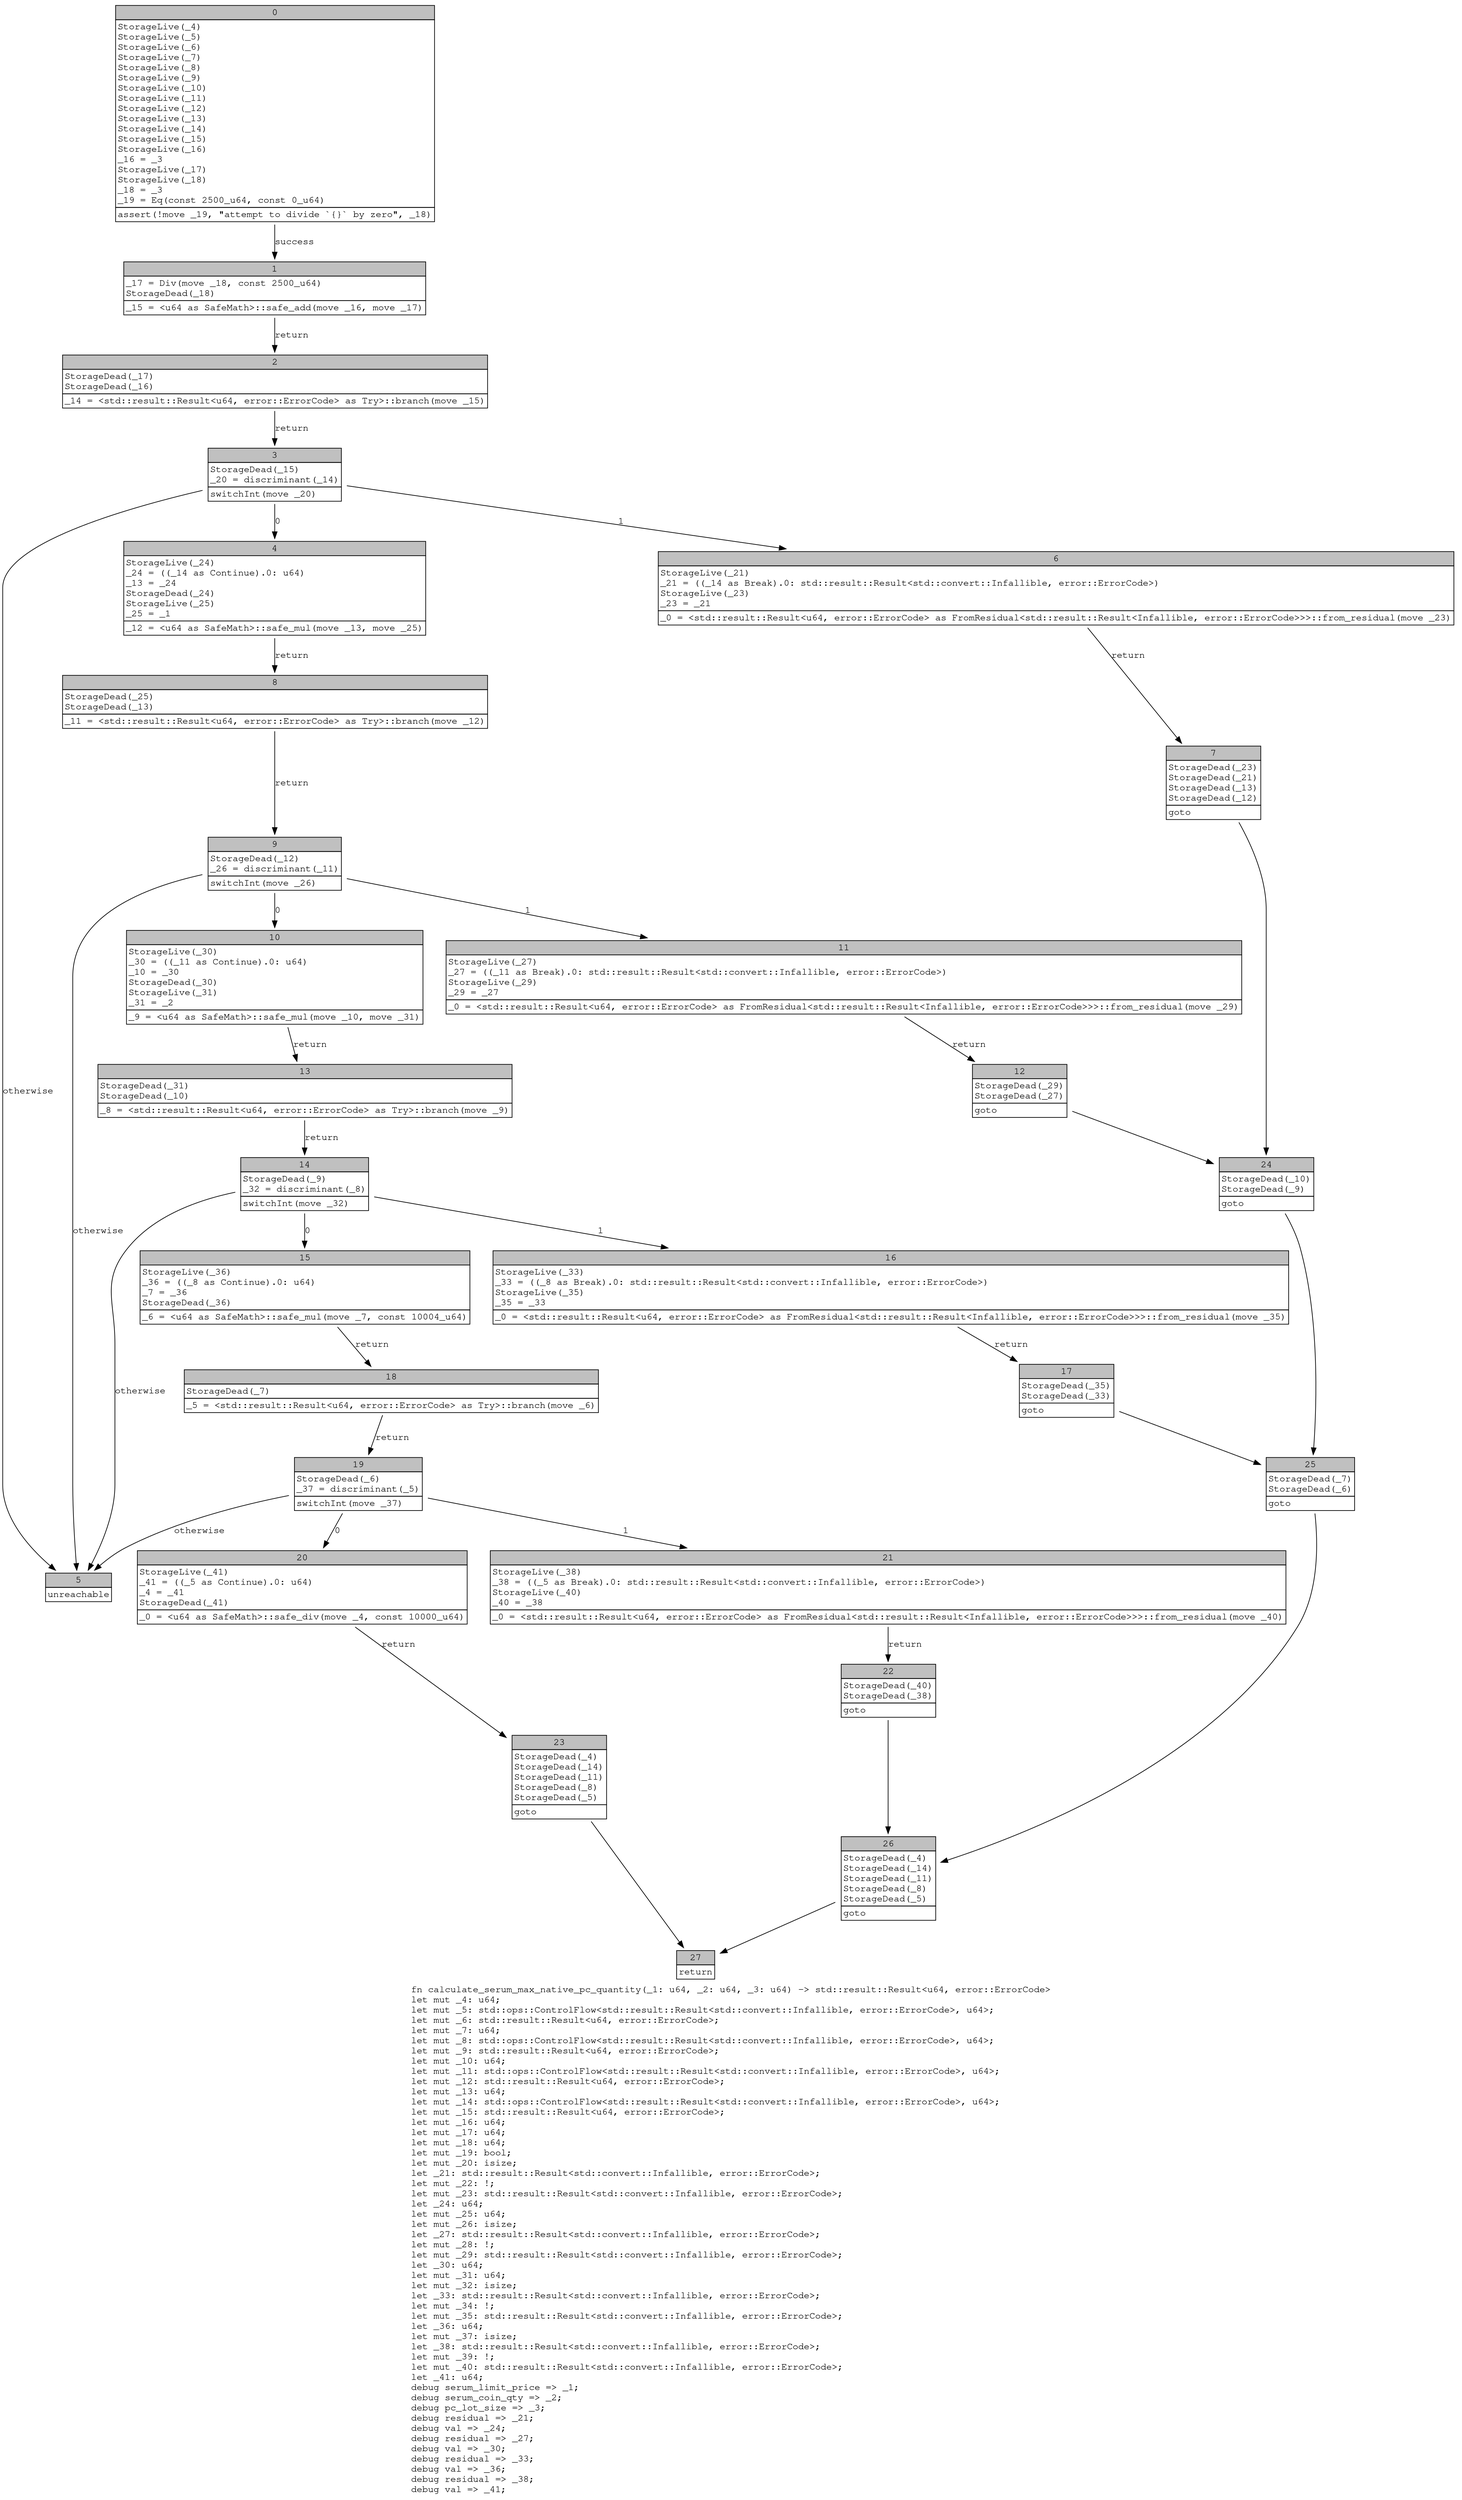 digraph Mir_0_2764 {
    graph [fontname="Courier, monospace"];
    node [fontname="Courier, monospace"];
    edge [fontname="Courier, monospace"];
    label=<fn calculate_serum_max_native_pc_quantity(_1: u64, _2: u64, _3: u64) -&gt; std::result::Result&lt;u64, error::ErrorCode&gt;<br align="left"/>let mut _4: u64;<br align="left"/>let mut _5: std::ops::ControlFlow&lt;std::result::Result&lt;std::convert::Infallible, error::ErrorCode&gt;, u64&gt;;<br align="left"/>let mut _6: std::result::Result&lt;u64, error::ErrorCode&gt;;<br align="left"/>let mut _7: u64;<br align="left"/>let mut _8: std::ops::ControlFlow&lt;std::result::Result&lt;std::convert::Infallible, error::ErrorCode&gt;, u64&gt;;<br align="left"/>let mut _9: std::result::Result&lt;u64, error::ErrorCode&gt;;<br align="left"/>let mut _10: u64;<br align="left"/>let mut _11: std::ops::ControlFlow&lt;std::result::Result&lt;std::convert::Infallible, error::ErrorCode&gt;, u64&gt;;<br align="left"/>let mut _12: std::result::Result&lt;u64, error::ErrorCode&gt;;<br align="left"/>let mut _13: u64;<br align="left"/>let mut _14: std::ops::ControlFlow&lt;std::result::Result&lt;std::convert::Infallible, error::ErrorCode&gt;, u64&gt;;<br align="left"/>let mut _15: std::result::Result&lt;u64, error::ErrorCode&gt;;<br align="left"/>let mut _16: u64;<br align="left"/>let mut _17: u64;<br align="left"/>let mut _18: u64;<br align="left"/>let mut _19: bool;<br align="left"/>let mut _20: isize;<br align="left"/>let _21: std::result::Result&lt;std::convert::Infallible, error::ErrorCode&gt;;<br align="left"/>let mut _22: !;<br align="left"/>let mut _23: std::result::Result&lt;std::convert::Infallible, error::ErrorCode&gt;;<br align="left"/>let _24: u64;<br align="left"/>let mut _25: u64;<br align="left"/>let mut _26: isize;<br align="left"/>let _27: std::result::Result&lt;std::convert::Infallible, error::ErrorCode&gt;;<br align="left"/>let mut _28: !;<br align="left"/>let mut _29: std::result::Result&lt;std::convert::Infallible, error::ErrorCode&gt;;<br align="left"/>let _30: u64;<br align="left"/>let mut _31: u64;<br align="left"/>let mut _32: isize;<br align="left"/>let _33: std::result::Result&lt;std::convert::Infallible, error::ErrorCode&gt;;<br align="left"/>let mut _34: !;<br align="left"/>let mut _35: std::result::Result&lt;std::convert::Infallible, error::ErrorCode&gt;;<br align="left"/>let _36: u64;<br align="left"/>let mut _37: isize;<br align="left"/>let _38: std::result::Result&lt;std::convert::Infallible, error::ErrorCode&gt;;<br align="left"/>let mut _39: !;<br align="left"/>let mut _40: std::result::Result&lt;std::convert::Infallible, error::ErrorCode&gt;;<br align="left"/>let _41: u64;<br align="left"/>debug serum_limit_price =&gt; _1;<br align="left"/>debug serum_coin_qty =&gt; _2;<br align="left"/>debug pc_lot_size =&gt; _3;<br align="left"/>debug residual =&gt; _21;<br align="left"/>debug val =&gt; _24;<br align="left"/>debug residual =&gt; _27;<br align="left"/>debug val =&gt; _30;<br align="left"/>debug residual =&gt; _33;<br align="left"/>debug val =&gt; _36;<br align="left"/>debug residual =&gt; _38;<br align="left"/>debug val =&gt; _41;<br align="left"/>>;
    bb0__0_2764 [shape="none", label=<<table border="0" cellborder="1" cellspacing="0"><tr><td bgcolor="gray" align="center" colspan="1">0</td></tr><tr><td align="left" balign="left">StorageLive(_4)<br/>StorageLive(_5)<br/>StorageLive(_6)<br/>StorageLive(_7)<br/>StorageLive(_8)<br/>StorageLive(_9)<br/>StorageLive(_10)<br/>StorageLive(_11)<br/>StorageLive(_12)<br/>StorageLive(_13)<br/>StorageLive(_14)<br/>StorageLive(_15)<br/>StorageLive(_16)<br/>_16 = _3<br/>StorageLive(_17)<br/>StorageLive(_18)<br/>_18 = _3<br/>_19 = Eq(const 2500_u64, const 0_u64)<br/></td></tr><tr><td align="left">assert(!move _19, &quot;attempt to divide `{}` by zero&quot;, _18)</td></tr></table>>];
    bb1__0_2764 [shape="none", label=<<table border="0" cellborder="1" cellspacing="0"><tr><td bgcolor="gray" align="center" colspan="1">1</td></tr><tr><td align="left" balign="left">_17 = Div(move _18, const 2500_u64)<br/>StorageDead(_18)<br/></td></tr><tr><td align="left">_15 = &lt;u64 as SafeMath&gt;::safe_add(move _16, move _17)</td></tr></table>>];
    bb2__0_2764 [shape="none", label=<<table border="0" cellborder="1" cellspacing="0"><tr><td bgcolor="gray" align="center" colspan="1">2</td></tr><tr><td align="left" balign="left">StorageDead(_17)<br/>StorageDead(_16)<br/></td></tr><tr><td align="left">_14 = &lt;std::result::Result&lt;u64, error::ErrorCode&gt; as Try&gt;::branch(move _15)</td></tr></table>>];
    bb3__0_2764 [shape="none", label=<<table border="0" cellborder="1" cellspacing="0"><tr><td bgcolor="gray" align="center" colspan="1">3</td></tr><tr><td align="left" balign="left">StorageDead(_15)<br/>_20 = discriminant(_14)<br/></td></tr><tr><td align="left">switchInt(move _20)</td></tr></table>>];
    bb4__0_2764 [shape="none", label=<<table border="0" cellborder="1" cellspacing="0"><tr><td bgcolor="gray" align="center" colspan="1">4</td></tr><tr><td align="left" balign="left">StorageLive(_24)<br/>_24 = ((_14 as Continue).0: u64)<br/>_13 = _24<br/>StorageDead(_24)<br/>StorageLive(_25)<br/>_25 = _1<br/></td></tr><tr><td align="left">_12 = &lt;u64 as SafeMath&gt;::safe_mul(move _13, move _25)</td></tr></table>>];
    bb5__0_2764 [shape="none", label=<<table border="0" cellborder="1" cellspacing="0"><tr><td bgcolor="gray" align="center" colspan="1">5</td></tr><tr><td align="left">unreachable</td></tr></table>>];
    bb6__0_2764 [shape="none", label=<<table border="0" cellborder="1" cellspacing="0"><tr><td bgcolor="gray" align="center" colspan="1">6</td></tr><tr><td align="left" balign="left">StorageLive(_21)<br/>_21 = ((_14 as Break).0: std::result::Result&lt;std::convert::Infallible, error::ErrorCode&gt;)<br/>StorageLive(_23)<br/>_23 = _21<br/></td></tr><tr><td align="left">_0 = &lt;std::result::Result&lt;u64, error::ErrorCode&gt; as FromResidual&lt;std::result::Result&lt;Infallible, error::ErrorCode&gt;&gt;&gt;::from_residual(move _23)</td></tr></table>>];
    bb7__0_2764 [shape="none", label=<<table border="0" cellborder="1" cellspacing="0"><tr><td bgcolor="gray" align="center" colspan="1">7</td></tr><tr><td align="left" balign="left">StorageDead(_23)<br/>StorageDead(_21)<br/>StorageDead(_13)<br/>StorageDead(_12)<br/></td></tr><tr><td align="left">goto</td></tr></table>>];
    bb8__0_2764 [shape="none", label=<<table border="0" cellborder="1" cellspacing="0"><tr><td bgcolor="gray" align="center" colspan="1">8</td></tr><tr><td align="left" balign="left">StorageDead(_25)<br/>StorageDead(_13)<br/></td></tr><tr><td align="left">_11 = &lt;std::result::Result&lt;u64, error::ErrorCode&gt; as Try&gt;::branch(move _12)</td></tr></table>>];
    bb9__0_2764 [shape="none", label=<<table border="0" cellborder="1" cellspacing="0"><tr><td bgcolor="gray" align="center" colspan="1">9</td></tr><tr><td align="left" balign="left">StorageDead(_12)<br/>_26 = discriminant(_11)<br/></td></tr><tr><td align="left">switchInt(move _26)</td></tr></table>>];
    bb10__0_2764 [shape="none", label=<<table border="0" cellborder="1" cellspacing="0"><tr><td bgcolor="gray" align="center" colspan="1">10</td></tr><tr><td align="left" balign="left">StorageLive(_30)<br/>_30 = ((_11 as Continue).0: u64)<br/>_10 = _30<br/>StorageDead(_30)<br/>StorageLive(_31)<br/>_31 = _2<br/></td></tr><tr><td align="left">_9 = &lt;u64 as SafeMath&gt;::safe_mul(move _10, move _31)</td></tr></table>>];
    bb11__0_2764 [shape="none", label=<<table border="0" cellborder="1" cellspacing="0"><tr><td bgcolor="gray" align="center" colspan="1">11</td></tr><tr><td align="left" balign="left">StorageLive(_27)<br/>_27 = ((_11 as Break).0: std::result::Result&lt;std::convert::Infallible, error::ErrorCode&gt;)<br/>StorageLive(_29)<br/>_29 = _27<br/></td></tr><tr><td align="left">_0 = &lt;std::result::Result&lt;u64, error::ErrorCode&gt; as FromResidual&lt;std::result::Result&lt;Infallible, error::ErrorCode&gt;&gt;&gt;::from_residual(move _29)</td></tr></table>>];
    bb12__0_2764 [shape="none", label=<<table border="0" cellborder="1" cellspacing="0"><tr><td bgcolor="gray" align="center" colspan="1">12</td></tr><tr><td align="left" balign="left">StorageDead(_29)<br/>StorageDead(_27)<br/></td></tr><tr><td align="left">goto</td></tr></table>>];
    bb13__0_2764 [shape="none", label=<<table border="0" cellborder="1" cellspacing="0"><tr><td bgcolor="gray" align="center" colspan="1">13</td></tr><tr><td align="left" balign="left">StorageDead(_31)<br/>StorageDead(_10)<br/></td></tr><tr><td align="left">_8 = &lt;std::result::Result&lt;u64, error::ErrorCode&gt; as Try&gt;::branch(move _9)</td></tr></table>>];
    bb14__0_2764 [shape="none", label=<<table border="0" cellborder="1" cellspacing="0"><tr><td bgcolor="gray" align="center" colspan="1">14</td></tr><tr><td align="left" balign="left">StorageDead(_9)<br/>_32 = discriminant(_8)<br/></td></tr><tr><td align="left">switchInt(move _32)</td></tr></table>>];
    bb15__0_2764 [shape="none", label=<<table border="0" cellborder="1" cellspacing="0"><tr><td bgcolor="gray" align="center" colspan="1">15</td></tr><tr><td align="left" balign="left">StorageLive(_36)<br/>_36 = ((_8 as Continue).0: u64)<br/>_7 = _36<br/>StorageDead(_36)<br/></td></tr><tr><td align="left">_6 = &lt;u64 as SafeMath&gt;::safe_mul(move _7, const 10004_u64)</td></tr></table>>];
    bb16__0_2764 [shape="none", label=<<table border="0" cellborder="1" cellspacing="0"><tr><td bgcolor="gray" align="center" colspan="1">16</td></tr><tr><td align="left" balign="left">StorageLive(_33)<br/>_33 = ((_8 as Break).0: std::result::Result&lt;std::convert::Infallible, error::ErrorCode&gt;)<br/>StorageLive(_35)<br/>_35 = _33<br/></td></tr><tr><td align="left">_0 = &lt;std::result::Result&lt;u64, error::ErrorCode&gt; as FromResidual&lt;std::result::Result&lt;Infallible, error::ErrorCode&gt;&gt;&gt;::from_residual(move _35)</td></tr></table>>];
    bb17__0_2764 [shape="none", label=<<table border="0" cellborder="1" cellspacing="0"><tr><td bgcolor="gray" align="center" colspan="1">17</td></tr><tr><td align="left" balign="left">StorageDead(_35)<br/>StorageDead(_33)<br/></td></tr><tr><td align="left">goto</td></tr></table>>];
    bb18__0_2764 [shape="none", label=<<table border="0" cellborder="1" cellspacing="0"><tr><td bgcolor="gray" align="center" colspan="1">18</td></tr><tr><td align="left" balign="left">StorageDead(_7)<br/></td></tr><tr><td align="left">_5 = &lt;std::result::Result&lt;u64, error::ErrorCode&gt; as Try&gt;::branch(move _6)</td></tr></table>>];
    bb19__0_2764 [shape="none", label=<<table border="0" cellborder="1" cellspacing="0"><tr><td bgcolor="gray" align="center" colspan="1">19</td></tr><tr><td align="left" balign="left">StorageDead(_6)<br/>_37 = discriminant(_5)<br/></td></tr><tr><td align="left">switchInt(move _37)</td></tr></table>>];
    bb20__0_2764 [shape="none", label=<<table border="0" cellborder="1" cellspacing="0"><tr><td bgcolor="gray" align="center" colspan="1">20</td></tr><tr><td align="left" balign="left">StorageLive(_41)<br/>_41 = ((_5 as Continue).0: u64)<br/>_4 = _41<br/>StorageDead(_41)<br/></td></tr><tr><td align="left">_0 = &lt;u64 as SafeMath&gt;::safe_div(move _4, const 10000_u64)</td></tr></table>>];
    bb21__0_2764 [shape="none", label=<<table border="0" cellborder="1" cellspacing="0"><tr><td bgcolor="gray" align="center" colspan="1">21</td></tr><tr><td align="left" balign="left">StorageLive(_38)<br/>_38 = ((_5 as Break).0: std::result::Result&lt;std::convert::Infallible, error::ErrorCode&gt;)<br/>StorageLive(_40)<br/>_40 = _38<br/></td></tr><tr><td align="left">_0 = &lt;std::result::Result&lt;u64, error::ErrorCode&gt; as FromResidual&lt;std::result::Result&lt;Infallible, error::ErrorCode&gt;&gt;&gt;::from_residual(move _40)</td></tr></table>>];
    bb22__0_2764 [shape="none", label=<<table border="0" cellborder="1" cellspacing="0"><tr><td bgcolor="gray" align="center" colspan="1">22</td></tr><tr><td align="left" balign="left">StorageDead(_40)<br/>StorageDead(_38)<br/></td></tr><tr><td align="left">goto</td></tr></table>>];
    bb23__0_2764 [shape="none", label=<<table border="0" cellborder="1" cellspacing="0"><tr><td bgcolor="gray" align="center" colspan="1">23</td></tr><tr><td align="left" balign="left">StorageDead(_4)<br/>StorageDead(_14)<br/>StorageDead(_11)<br/>StorageDead(_8)<br/>StorageDead(_5)<br/></td></tr><tr><td align="left">goto</td></tr></table>>];
    bb24__0_2764 [shape="none", label=<<table border="0" cellborder="1" cellspacing="0"><tr><td bgcolor="gray" align="center" colspan="1">24</td></tr><tr><td align="left" balign="left">StorageDead(_10)<br/>StorageDead(_9)<br/></td></tr><tr><td align="left">goto</td></tr></table>>];
    bb25__0_2764 [shape="none", label=<<table border="0" cellborder="1" cellspacing="0"><tr><td bgcolor="gray" align="center" colspan="1">25</td></tr><tr><td align="left" balign="left">StorageDead(_7)<br/>StorageDead(_6)<br/></td></tr><tr><td align="left">goto</td></tr></table>>];
    bb26__0_2764 [shape="none", label=<<table border="0" cellborder="1" cellspacing="0"><tr><td bgcolor="gray" align="center" colspan="1">26</td></tr><tr><td align="left" balign="left">StorageDead(_4)<br/>StorageDead(_14)<br/>StorageDead(_11)<br/>StorageDead(_8)<br/>StorageDead(_5)<br/></td></tr><tr><td align="left">goto</td></tr></table>>];
    bb27__0_2764 [shape="none", label=<<table border="0" cellborder="1" cellspacing="0"><tr><td bgcolor="gray" align="center" colspan="1">27</td></tr><tr><td align="left">return</td></tr></table>>];
    bb0__0_2764 -> bb1__0_2764 [label="success"];
    bb1__0_2764 -> bb2__0_2764 [label="return"];
    bb2__0_2764 -> bb3__0_2764 [label="return"];
    bb3__0_2764 -> bb4__0_2764 [label="0"];
    bb3__0_2764 -> bb6__0_2764 [label="1"];
    bb3__0_2764 -> bb5__0_2764 [label="otherwise"];
    bb4__0_2764 -> bb8__0_2764 [label="return"];
    bb6__0_2764 -> bb7__0_2764 [label="return"];
    bb7__0_2764 -> bb24__0_2764 [label=""];
    bb8__0_2764 -> bb9__0_2764 [label="return"];
    bb9__0_2764 -> bb10__0_2764 [label="0"];
    bb9__0_2764 -> bb11__0_2764 [label="1"];
    bb9__0_2764 -> bb5__0_2764 [label="otherwise"];
    bb10__0_2764 -> bb13__0_2764 [label="return"];
    bb11__0_2764 -> bb12__0_2764 [label="return"];
    bb12__0_2764 -> bb24__0_2764 [label=""];
    bb13__0_2764 -> bb14__0_2764 [label="return"];
    bb14__0_2764 -> bb15__0_2764 [label="0"];
    bb14__0_2764 -> bb16__0_2764 [label="1"];
    bb14__0_2764 -> bb5__0_2764 [label="otherwise"];
    bb15__0_2764 -> bb18__0_2764 [label="return"];
    bb16__0_2764 -> bb17__0_2764 [label="return"];
    bb17__0_2764 -> bb25__0_2764 [label=""];
    bb18__0_2764 -> bb19__0_2764 [label="return"];
    bb19__0_2764 -> bb20__0_2764 [label="0"];
    bb19__0_2764 -> bb21__0_2764 [label="1"];
    bb19__0_2764 -> bb5__0_2764 [label="otherwise"];
    bb20__0_2764 -> bb23__0_2764 [label="return"];
    bb21__0_2764 -> bb22__0_2764 [label="return"];
    bb22__0_2764 -> bb26__0_2764 [label=""];
    bb23__0_2764 -> bb27__0_2764 [label=""];
    bb24__0_2764 -> bb25__0_2764 [label=""];
    bb25__0_2764 -> bb26__0_2764 [label=""];
    bb26__0_2764 -> bb27__0_2764 [label=""];
}
